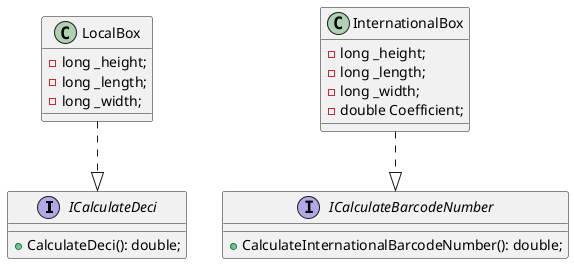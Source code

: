 @startuml
interface ICalculateDeci
{
+ CalculateDeci(): double;
}

interface ICalculateBarcodeNumber
{
+ CalculateInternationalBarcodeNumber(): double;
}

class LocalBox {
- long _height;
- long _length;
- long _width;
}

class InternationalBox{
- long _height;
- long _length;
- long _width;
- double Coefficient;
}

LocalBox ..|> ICalculateDeci
InternationalBox ..|> ICalculateBarcodeNumber
@enduml